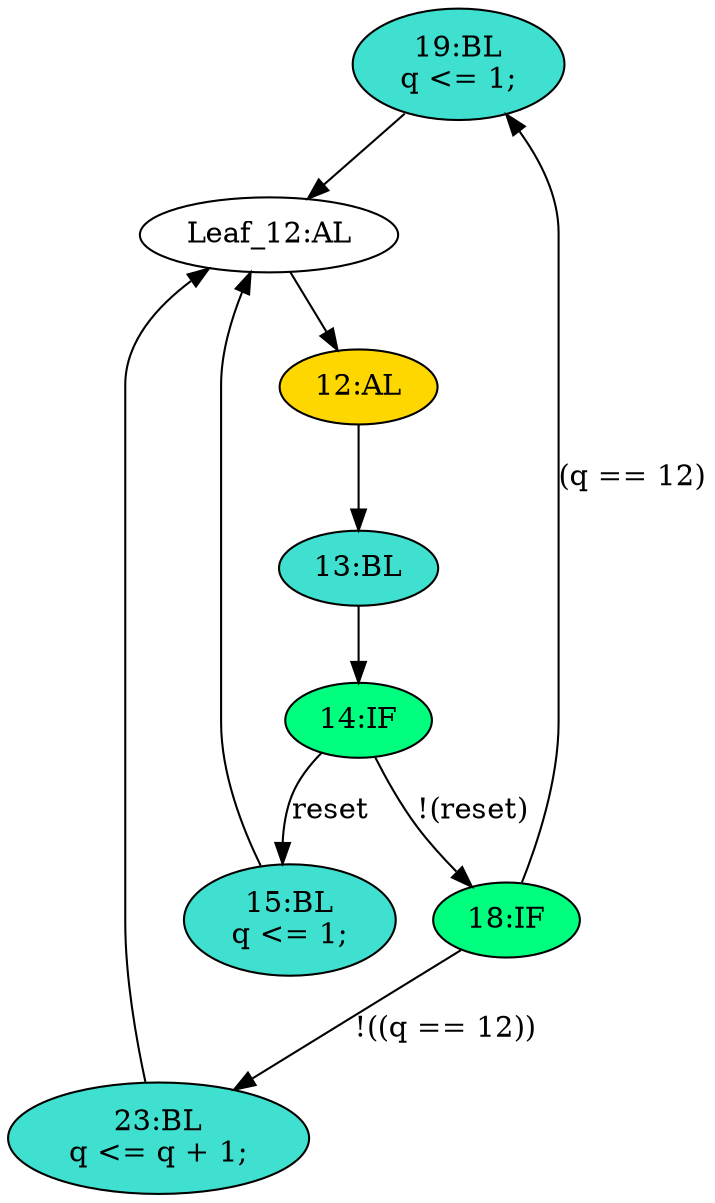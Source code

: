strict digraph "compose( ,  )" {
	node [label="\N"];
	"19:BL"	[ast="<pyverilog.vparser.ast.Block object at 0x7fbb952634d0>",
		fillcolor=turquoise,
		label="19:BL
q <= 1;",
		statements="[<pyverilog.vparser.ast.NonblockingSubstitution object at 0x7fbb94fcee90>]",
		style=filled,
		typ=Block];
	"Leaf_12:AL"	[def_var="['q']",
		label="Leaf_12:AL"];
	"19:BL" -> "Leaf_12:AL"	[cond="[]",
		lineno=None];
	"15:BL"	[ast="<pyverilog.vparser.ast.Block object at 0x7fbb952f5d10>",
		fillcolor=turquoise,
		label="15:BL
q <= 1;",
		statements="[<pyverilog.vparser.ast.NonblockingSubstitution object at 0x7fbb94fd6810>]",
		style=filled,
		typ=Block];
	"15:BL" -> "Leaf_12:AL"	[cond="[]",
		lineno=None];
	"18:IF"	[ast="<pyverilog.vparser.ast.IfStatement object at 0x7fbb94fce550>",
		fillcolor=springgreen,
		label="18:IF",
		statements="[]",
		style=filled,
		typ=IfStatement];
	"18:IF" -> "19:BL"	[cond="['q']",
		label="(q == 12)",
		lineno=18];
	"23:BL"	[ast="<pyverilog.vparser.ast.Block object at 0x7fbb95263ed0>",
		fillcolor=turquoise,
		label="23:BL
q <= q + 1;",
		statements="[<pyverilog.vparser.ast.NonblockingSubstitution object at 0x7fbb95271390>]",
		style=filled,
		typ=Block];
	"18:IF" -> "23:BL"	[cond="['q']",
		label="!((q == 12))",
		lineno=18];
	"13:BL"	[ast="<pyverilog.vparser.ast.Block object at 0x7fbb952f50d0>",
		fillcolor=turquoise,
		label="13:BL",
		statements="[]",
		style=filled,
		typ=Block];
	"14:IF"	[ast="<pyverilog.vparser.ast.IfStatement object at 0x7fbb94fd6bd0>",
		fillcolor=springgreen,
		label="14:IF",
		statements="[]",
		style=filled,
		typ=IfStatement];
	"13:BL" -> "14:IF"	[cond="[]",
		lineno=None];
	"14:IF" -> "15:BL"	[cond="['reset']",
		label=reset,
		lineno=14];
	"14:IF" -> "18:IF"	[cond="['reset']",
		label="!(reset)",
		lineno=14];
	"12:AL"	[ast="<pyverilog.vparser.ast.Always object at 0x7fbb952f5e10>",
		clk_sens=True,
		fillcolor=gold,
		label="12:AL",
		sens="['clk', 'reset']",
		statements="[]",
		style=filled,
		typ=Always,
		use_var="['reset', 'q']"];
	"12:AL" -> "13:BL"	[cond="[]",
		lineno=None];
	"Leaf_12:AL" -> "12:AL";
	"23:BL" -> "Leaf_12:AL"	[cond="[]",
		lineno=None];
}
